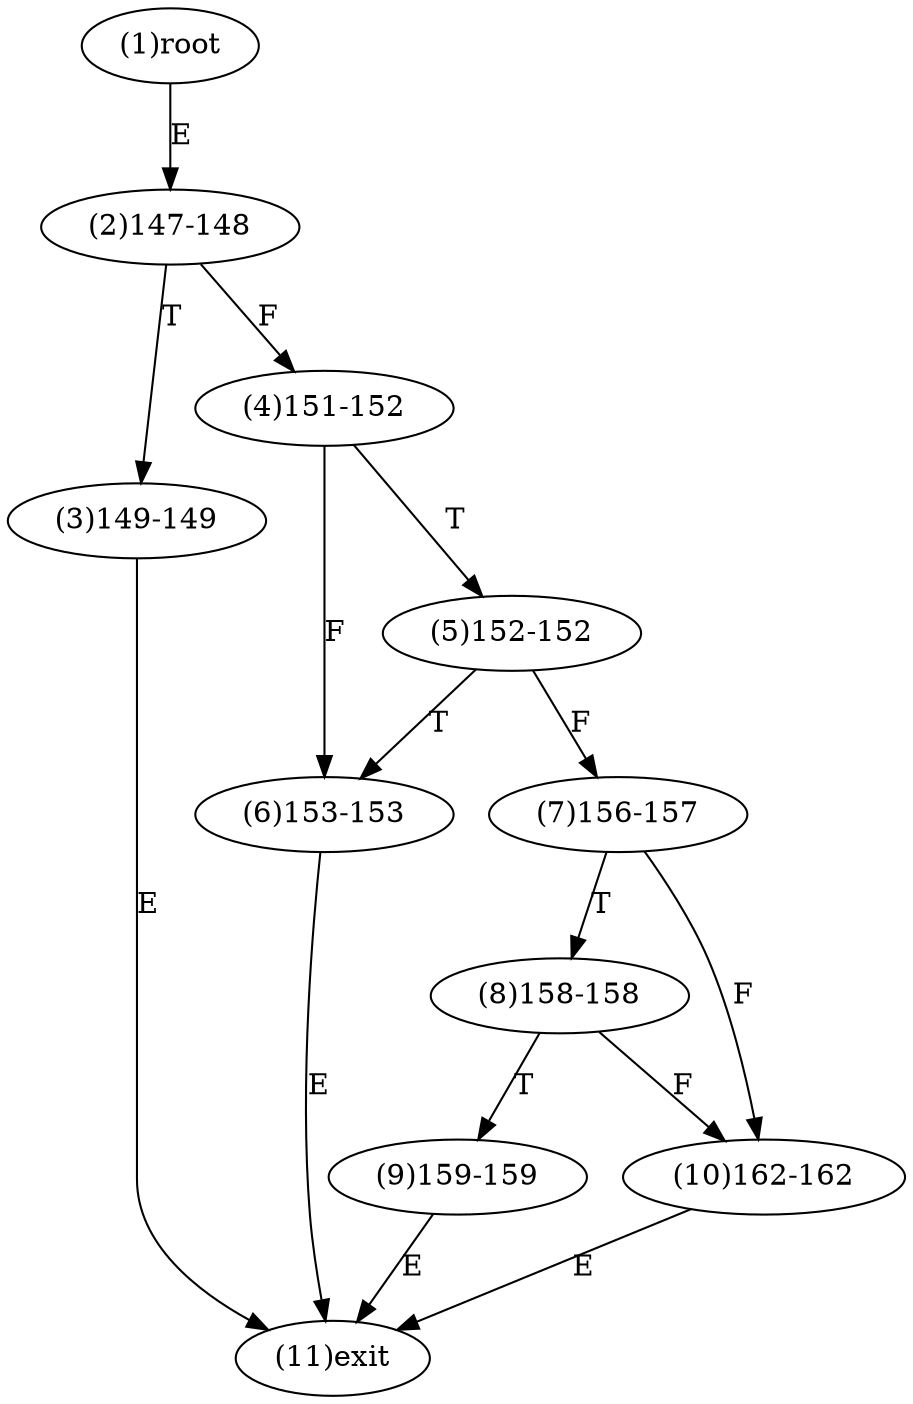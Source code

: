 digraph "" { 
1[ label="(1)root"];
2[ label="(2)147-148"];
3[ label="(3)149-149"];
4[ label="(4)151-152"];
5[ label="(5)152-152"];
6[ label="(6)153-153"];
7[ label="(7)156-157"];
8[ label="(8)158-158"];
9[ label="(9)159-159"];
10[ label="(10)162-162"];
11[ label="(11)exit"];
1->2[ label="E"];
2->4[ label="F"];
2->3[ label="T"];
3->11[ label="E"];
4->6[ label="F"];
4->5[ label="T"];
5->7[ label="F"];
5->6[ label="T"];
6->11[ label="E"];
7->10[ label="F"];
7->8[ label="T"];
8->10[ label="F"];
8->9[ label="T"];
9->11[ label="E"];
10->11[ label="E"];
}